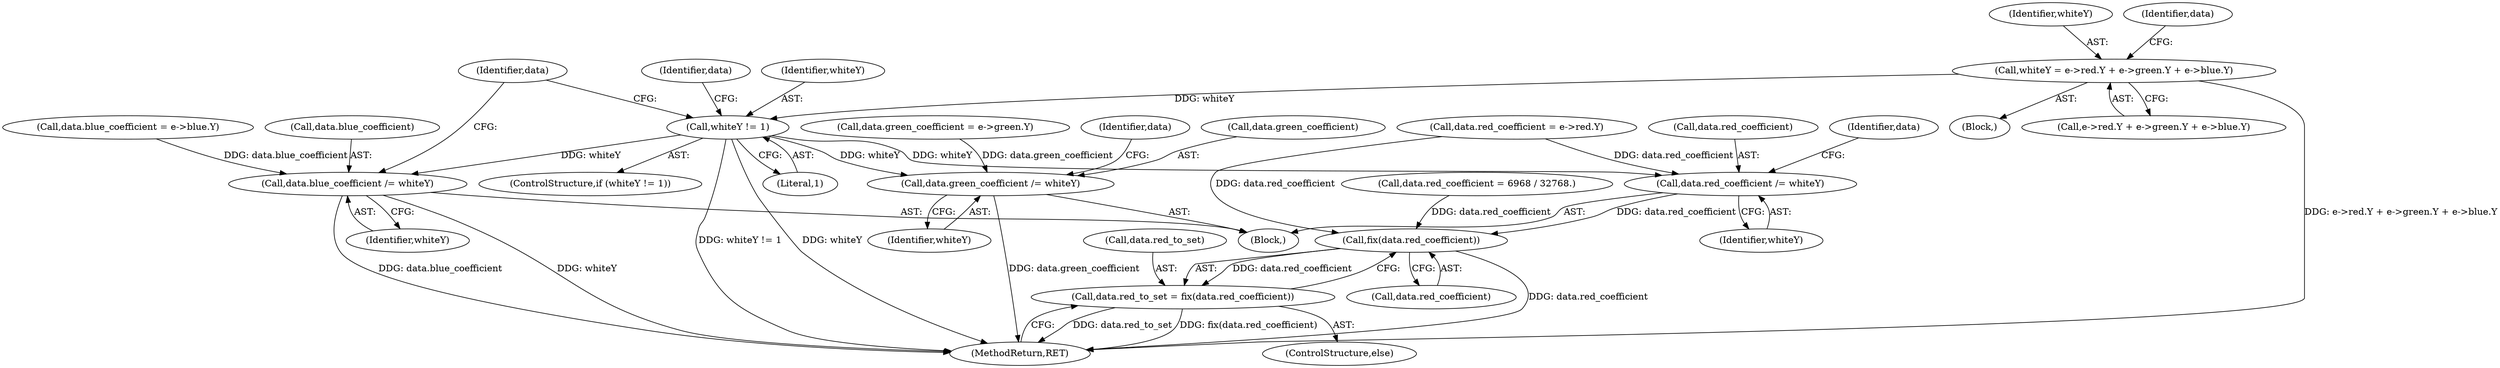 digraph "1_Android_9d4853418ab2f754c2b63e091c29c5529b8b86ca_76@integer" {
"1000143" [label="(Call,whiteY = e->red.Y + e->green.Y + e->blue.Y)"];
"1000190" [label="(Call,whiteY != 1)"];
"1000194" [label="(Call,data.red_coefficient /= whiteY)"];
"1000372" [label="(Call,fix(data.red_coefficient))"];
"1000368" [label="(Call,data.red_to_set = fix(data.red_coefficient))"];
"1000199" [label="(Call,data.green_coefficient /= whiteY)"];
"1000204" [label="(Call,data.blue_coefficient /= whiteY)"];
"1000189" [label="(ControlStructure,if (whiteY != 1))"];
"1000206" [label="(Identifier,data)"];
"1000368" [label="(Call,data.red_to_set = fix(data.red_coefficient))"];
"1000204" [label="(Call,data.blue_coefficient /= whiteY)"];
"1000199" [label="(Call,data.green_coefficient /= whiteY)"];
"1000145" [label="(Call,e->red.Y + e->green.Y + e->blue.Y)"];
"1000144" [label="(Identifier,whiteY)"];
"1000194" [label="(Call,data.red_coefficient /= whiteY)"];
"1000196" [label="(Identifier,data)"];
"1000180" [label="(Call,data.blue_coefficient = e->blue.Y)"];
"1000369" [label="(Call,data.red_to_set)"];
"1000205" [label="(Call,data.blue_coefficient)"];
"1000141" [label="(Block,)"];
"1000193" [label="(Block,)"];
"1000191" [label="(Identifier,whiteY)"];
"1000190" [label="(Call,whiteY != 1)"];
"1000376" [label="(MethodReturn,RET)"];
"1000208" [label="(Identifier,whiteY)"];
"1000211" [label="(Call,data.red_coefficient = 6968 / 32768.)"];
"1000367" [label="(ControlStructure,else)"];
"1000200" [label="(Call,data.green_coefficient)"];
"1000198" [label="(Identifier,whiteY)"];
"1000192" [label="(Literal,1)"];
"1000195" [label="(Call,data.red_coefficient)"];
"1000372" [label="(Call,fix(data.red_coefficient))"];
"1000201" [label="(Identifier,data)"];
"1000203" [label="(Identifier,whiteY)"];
"1000234" [label="(Identifier,data)"];
"1000171" [label="(Call,data.green_coefficient = e->green.Y)"];
"1000164" [label="(Identifier,data)"];
"1000143" [label="(Call,whiteY = e->red.Y + e->green.Y + e->blue.Y)"];
"1000162" [label="(Call,data.red_coefficient = e->red.Y)"];
"1000373" [label="(Call,data.red_coefficient)"];
"1000143" -> "1000141"  [label="AST: "];
"1000143" -> "1000145"  [label="CFG: "];
"1000144" -> "1000143"  [label="AST: "];
"1000145" -> "1000143"  [label="AST: "];
"1000164" -> "1000143"  [label="CFG: "];
"1000143" -> "1000376"  [label="DDG: e->red.Y + e->green.Y + e->blue.Y"];
"1000143" -> "1000190"  [label="DDG: whiteY"];
"1000190" -> "1000189"  [label="AST: "];
"1000190" -> "1000192"  [label="CFG: "];
"1000191" -> "1000190"  [label="AST: "];
"1000192" -> "1000190"  [label="AST: "];
"1000196" -> "1000190"  [label="CFG: "];
"1000234" -> "1000190"  [label="CFG: "];
"1000190" -> "1000376"  [label="DDG: whiteY != 1"];
"1000190" -> "1000376"  [label="DDG: whiteY"];
"1000190" -> "1000194"  [label="DDG: whiteY"];
"1000190" -> "1000199"  [label="DDG: whiteY"];
"1000190" -> "1000204"  [label="DDG: whiteY"];
"1000194" -> "1000193"  [label="AST: "];
"1000194" -> "1000198"  [label="CFG: "];
"1000195" -> "1000194"  [label="AST: "];
"1000198" -> "1000194"  [label="AST: "];
"1000201" -> "1000194"  [label="CFG: "];
"1000162" -> "1000194"  [label="DDG: data.red_coefficient"];
"1000194" -> "1000372"  [label="DDG: data.red_coefficient"];
"1000372" -> "1000368"  [label="AST: "];
"1000372" -> "1000373"  [label="CFG: "];
"1000373" -> "1000372"  [label="AST: "];
"1000368" -> "1000372"  [label="CFG: "];
"1000372" -> "1000376"  [label="DDG: data.red_coefficient"];
"1000372" -> "1000368"  [label="DDG: data.red_coefficient"];
"1000211" -> "1000372"  [label="DDG: data.red_coefficient"];
"1000162" -> "1000372"  [label="DDG: data.red_coefficient"];
"1000368" -> "1000367"  [label="AST: "];
"1000369" -> "1000368"  [label="AST: "];
"1000376" -> "1000368"  [label="CFG: "];
"1000368" -> "1000376"  [label="DDG: data.red_to_set"];
"1000368" -> "1000376"  [label="DDG: fix(data.red_coefficient)"];
"1000199" -> "1000193"  [label="AST: "];
"1000199" -> "1000203"  [label="CFG: "];
"1000200" -> "1000199"  [label="AST: "];
"1000203" -> "1000199"  [label="AST: "];
"1000206" -> "1000199"  [label="CFG: "];
"1000199" -> "1000376"  [label="DDG: data.green_coefficient"];
"1000171" -> "1000199"  [label="DDG: data.green_coefficient"];
"1000204" -> "1000193"  [label="AST: "];
"1000204" -> "1000208"  [label="CFG: "];
"1000205" -> "1000204"  [label="AST: "];
"1000208" -> "1000204"  [label="AST: "];
"1000234" -> "1000204"  [label="CFG: "];
"1000204" -> "1000376"  [label="DDG: whiteY"];
"1000204" -> "1000376"  [label="DDG: data.blue_coefficient"];
"1000180" -> "1000204"  [label="DDG: data.blue_coefficient"];
}
